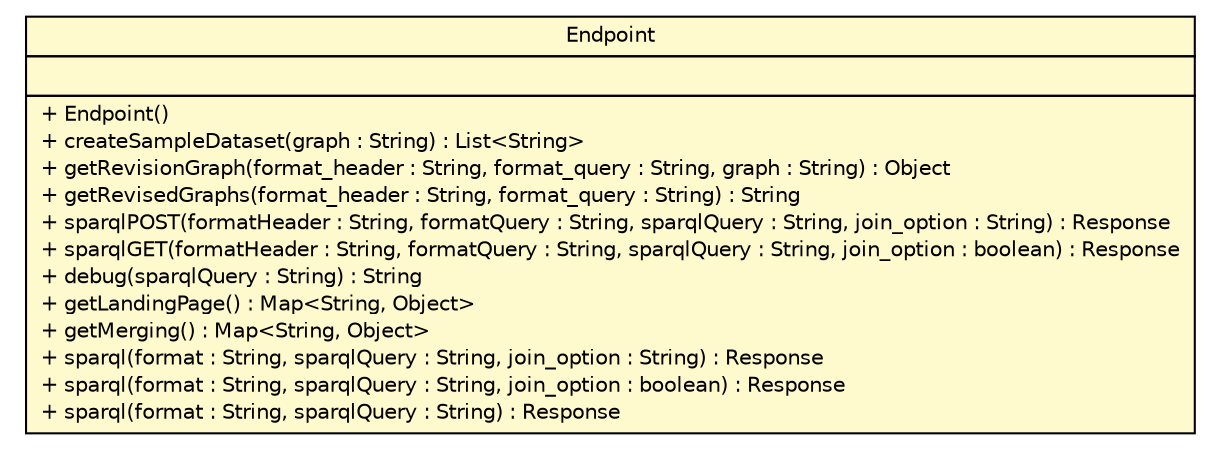#!/usr/local/bin/dot
#
# Class diagram 
# Generated by UMLGraph version R5_6-24-gf6e263 (http://www.umlgraph.org/)
#

digraph G {
	edge [fontname="Helvetica",fontsize=10,labelfontname="Helvetica",labelfontsize=10];
	node [fontname="Helvetica",fontsize=10,shape=plaintext];
	nodesep=0.25;
	ranksep=0.5;
	// de.tud.plt.r43ples.webservice.Endpoint
	c657 [label=<<table title="de.tud.plt.r43ples.webservice.Endpoint" border="0" cellborder="1" cellspacing="0" cellpadding="2" port="p" bgcolor="lemonChiffon" href="./Endpoint.html">
		<tr><td><table border="0" cellspacing="0" cellpadding="1">
<tr><td align="center" balign="center"> Endpoint </td></tr>
		</table></td></tr>
		<tr><td><table border="0" cellspacing="0" cellpadding="1">
<tr><td align="left" balign="left">  </td></tr>
		</table></td></tr>
		<tr><td><table border="0" cellspacing="0" cellpadding="1">
<tr><td align="left" balign="left"> + Endpoint() </td></tr>
<tr><td align="left" balign="left"> + createSampleDataset(graph : String) : List&lt;String&gt; </td></tr>
<tr><td align="left" balign="left"> + getRevisionGraph(format_header : String, format_query : String, graph : String) : Object </td></tr>
<tr><td align="left" balign="left"> + getRevisedGraphs(format_header : String, format_query : String) : String </td></tr>
<tr><td align="left" balign="left"> + sparqlPOST(formatHeader : String, formatQuery : String, sparqlQuery : String, join_option : String) : Response </td></tr>
<tr><td align="left" balign="left"> + sparqlGET(formatHeader : String, formatQuery : String, sparqlQuery : String, join_option : boolean) : Response </td></tr>
<tr><td align="left" balign="left"> + debug(sparqlQuery : String) : String </td></tr>
<tr><td align="left" balign="left"> + getLandingPage() : Map&lt;String, Object&gt; </td></tr>
<tr><td align="left" balign="left"> + getMerging() : Map&lt;String, Object&gt; </td></tr>
<tr><td align="left" balign="left"> + sparql(format : String, sparqlQuery : String, join_option : String) : Response </td></tr>
<tr><td align="left" balign="left"> + sparql(format : String, sparqlQuery : String, join_option : boolean) : Response </td></tr>
<tr><td align="left" balign="left"> + sparql(format : String, sparqlQuery : String) : Response </td></tr>
		</table></td></tr>
		</table>>, URL="./Endpoint.html", fontname="Helvetica", fontcolor="black", fontsize=10.0];
}

